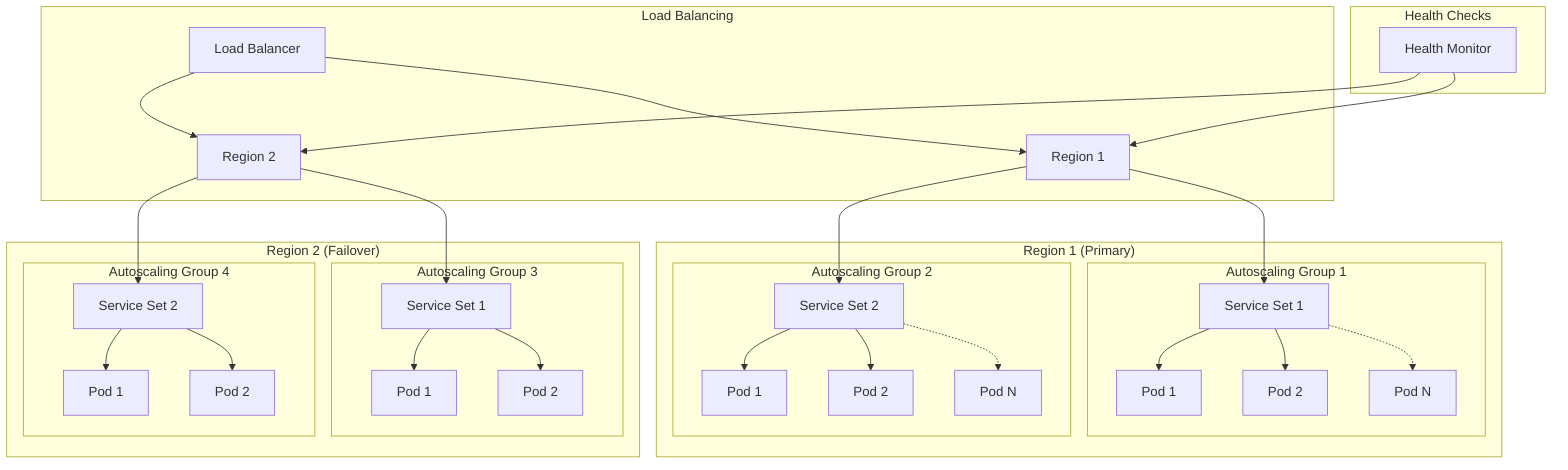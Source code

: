 graph TB
    subgraph "Load Balancing"
        LB[Load Balancer]
        LB --> R1[Region 1]
        LB --> R2[Region 2]
    end
    
    subgraph "Region 1 (Primary)"
        R1 --> S1[Service Set 1]
        R1 --> S2[Service Set 2]
        
        subgraph "Autoscaling Group 1"
            S1 --> P1[Pod 1]
            S1 --> P2[Pod 2]
            S1 -.-> P3[Pod N]
        end
        
        subgraph "Autoscaling Group 2"
            S2 --> P4[Pod 1]
            S2 --> P5[Pod 2]
            S2 -.-> P6[Pod N]
        end
    end
    
    subgraph "Region 2 (Failover)"
        R2 --> S3[Service Set 1]
        R2 --> S4[Service Set 2]
        
        subgraph "Autoscaling Group 3"
            S3 --> P7[Pod 1]
            S3 --> P8[Pod 2]
        end
        
        subgraph "Autoscaling Group 4"
            S4 --> P9[Pod 1]
            S4 --> P10[Pod 2]
        end
    end
    
    subgraph "Health Checks"
        HC[Health Monitor]
        HC --> R1
        HC --> R2
    end